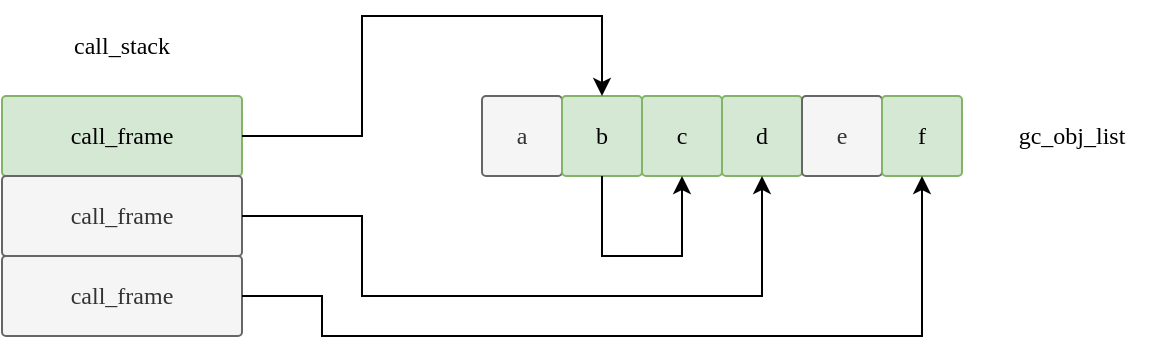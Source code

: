 <mxfile version="21.3.7" type="device">
  <diagram name="Page-1" id="E_HzoVwkBhBraMPJAG9u">
    <mxGraphModel dx="1088" dy="745" grid="1" gridSize="10" guides="1" tooltips="1" connect="1" arrows="1" fold="1" page="1" pageScale="1" pageWidth="850" pageHeight="1100" math="0" shadow="0">
      <root>
        <mxCell id="0" />
        <mxCell id="1" parent="0" />
        <mxCell id="LNl9rPq-y_EgyfYeiC5d-1" value="call_frame" style="rounded=1;whiteSpace=wrap;html=1;arcSize=5;fontFamily=SF Mono;fillColor=#d5e8d4;strokeColor=#82b366;" vertex="1" parent="1">
          <mxGeometry x="120" y="160" width="120" height="40" as="geometry" />
        </mxCell>
        <mxCell id="LNl9rPq-y_EgyfYeiC5d-2" value="call_frame" style="rounded=1;whiteSpace=wrap;html=1;arcSize=5;fontFamily=SF Mono;fillColor=#f5f5f5;strokeColor=#666666;fontColor=#333333;" vertex="1" parent="1">
          <mxGeometry x="120" y="200" width="120" height="40" as="geometry" />
        </mxCell>
        <mxCell id="LNl9rPq-y_EgyfYeiC5d-3" value="call_frame" style="rounded=1;whiteSpace=wrap;html=1;arcSize=5;fontFamily=SF Mono;fillColor=#f5f5f5;strokeColor=#666666;fontColor=#333333;shadow=0;glass=0;" vertex="1" parent="1">
          <mxGeometry x="120" y="240" width="120" height="40" as="geometry" />
        </mxCell>
        <mxCell id="LNl9rPq-y_EgyfYeiC5d-6" value="a" style="rounded=1;whiteSpace=wrap;html=1;arcSize=5;fontFamily=SF Mono;fillColor=#f5f5f5;fontColor=#333333;strokeColor=#666666;" vertex="1" parent="1">
          <mxGeometry x="360" y="160" width="40" height="40" as="geometry" />
        </mxCell>
        <mxCell id="LNl9rPq-y_EgyfYeiC5d-7" value="b" style="rounded=1;whiteSpace=wrap;html=1;arcSize=5;fontFamily=SF Mono;fillColor=#d5e8d4;strokeColor=#82b366;" vertex="1" parent="1">
          <mxGeometry x="400" y="160" width="40" height="40" as="geometry" />
        </mxCell>
        <mxCell id="LNl9rPq-y_EgyfYeiC5d-8" value="c" style="rounded=1;whiteSpace=wrap;html=1;arcSize=5;fontFamily=SF Mono;fillColor=#d5e8d4;strokeColor=#82b366;" vertex="1" parent="1">
          <mxGeometry x="440" y="160" width="40" height="40" as="geometry" />
        </mxCell>
        <mxCell id="LNl9rPq-y_EgyfYeiC5d-9" value="d" style="rounded=1;whiteSpace=wrap;html=1;arcSize=5;fontFamily=SF Mono;fillColor=#d5e8d4;strokeColor=#82b366;" vertex="1" parent="1">
          <mxGeometry x="480" y="160" width="40" height="40" as="geometry" />
        </mxCell>
        <mxCell id="LNl9rPq-y_EgyfYeiC5d-10" value="e" style="rounded=1;whiteSpace=wrap;html=1;arcSize=5;fontFamily=SF Mono;fillColor=#f5f5f5;fontColor=#333333;strokeColor=#666666;" vertex="1" parent="1">
          <mxGeometry x="520" y="160" width="40" height="40" as="geometry" />
        </mxCell>
        <mxCell id="LNl9rPq-y_EgyfYeiC5d-11" value="f" style="rounded=1;whiteSpace=wrap;html=1;arcSize=5;fontFamily=SF Mono;fillColor=#d5e8d4;strokeColor=#82b366;" vertex="1" parent="1">
          <mxGeometry x="560" y="160" width="40" height="40" as="geometry" />
        </mxCell>
        <mxCell id="LNl9rPq-y_EgyfYeiC5d-13" value="gc_obj_list" style="text;html=1;strokeColor=none;fillColor=none;align=center;verticalAlign=middle;whiteSpace=wrap;rounded=0;fontFamily=SF Mono;" vertex="1" parent="1">
          <mxGeometry x="610" y="165" width="90" height="30" as="geometry" />
        </mxCell>
        <mxCell id="LNl9rPq-y_EgyfYeiC5d-14" value="" style="endArrow=classic;html=1;rounded=0;exitX=1;exitY=0.5;exitDx=0;exitDy=0;entryX=0.5;entryY=0;entryDx=0;entryDy=0;" edge="1" parent="1" source="LNl9rPq-y_EgyfYeiC5d-1" target="LNl9rPq-y_EgyfYeiC5d-7">
          <mxGeometry width="50" height="50" relative="1" as="geometry">
            <mxPoint x="510" y="290" as="sourcePoint" />
            <mxPoint x="560" y="240" as="targetPoint" />
            <Array as="points">
              <mxPoint x="300" y="180" />
              <mxPoint x="300" y="120" />
              <mxPoint x="420" y="120" />
            </Array>
          </mxGeometry>
        </mxCell>
        <mxCell id="LNl9rPq-y_EgyfYeiC5d-15" value="" style="endArrow=classic;html=1;rounded=0;exitX=0.5;exitY=1;exitDx=0;exitDy=0;entryX=0.5;entryY=1;entryDx=0;entryDy=0;" edge="1" parent="1" source="LNl9rPq-y_EgyfYeiC5d-7" target="LNl9rPq-y_EgyfYeiC5d-8">
          <mxGeometry width="50" height="50" relative="1" as="geometry">
            <mxPoint x="510" y="290" as="sourcePoint" />
            <mxPoint x="560" y="240" as="targetPoint" />
            <Array as="points">
              <mxPoint x="420" y="240" />
              <mxPoint x="460" y="240" />
            </Array>
          </mxGeometry>
        </mxCell>
        <mxCell id="LNl9rPq-y_EgyfYeiC5d-16" value="" style="endArrow=classic;html=1;rounded=0;exitX=1;exitY=0.5;exitDx=0;exitDy=0;entryX=0.5;entryY=1;entryDx=0;entryDy=0;" edge="1" parent="1" source="LNl9rPq-y_EgyfYeiC5d-2" target="LNl9rPq-y_EgyfYeiC5d-9">
          <mxGeometry width="50" height="50" relative="1" as="geometry">
            <mxPoint x="510" y="290" as="sourcePoint" />
            <mxPoint x="560" y="240" as="targetPoint" />
            <Array as="points">
              <mxPoint x="300" y="220" />
              <mxPoint x="300" y="260" />
              <mxPoint x="500" y="260" />
            </Array>
          </mxGeometry>
        </mxCell>
        <mxCell id="LNl9rPq-y_EgyfYeiC5d-17" value="" style="endArrow=classic;html=1;rounded=0;exitX=1;exitY=0.5;exitDx=0;exitDy=0;entryX=0.5;entryY=1;entryDx=0;entryDy=0;" edge="1" parent="1" source="LNl9rPq-y_EgyfYeiC5d-3" target="LNl9rPq-y_EgyfYeiC5d-11">
          <mxGeometry width="50" height="50" relative="1" as="geometry">
            <mxPoint x="510" y="290" as="sourcePoint" />
            <mxPoint x="560" y="240" as="targetPoint" />
            <Array as="points">
              <mxPoint x="280" y="260" />
              <mxPoint x="280" y="280" />
              <mxPoint x="580" y="280" />
            </Array>
          </mxGeometry>
        </mxCell>
        <mxCell id="LNl9rPq-y_EgyfYeiC5d-18" value="call_stack" style="text;html=1;strokeColor=none;fillColor=none;align=center;verticalAlign=middle;whiteSpace=wrap;rounded=0;fontFamily=SF Mono;" vertex="1" parent="1">
          <mxGeometry x="135" y="120" width="90" height="30" as="geometry" />
        </mxCell>
      </root>
    </mxGraphModel>
  </diagram>
</mxfile>
